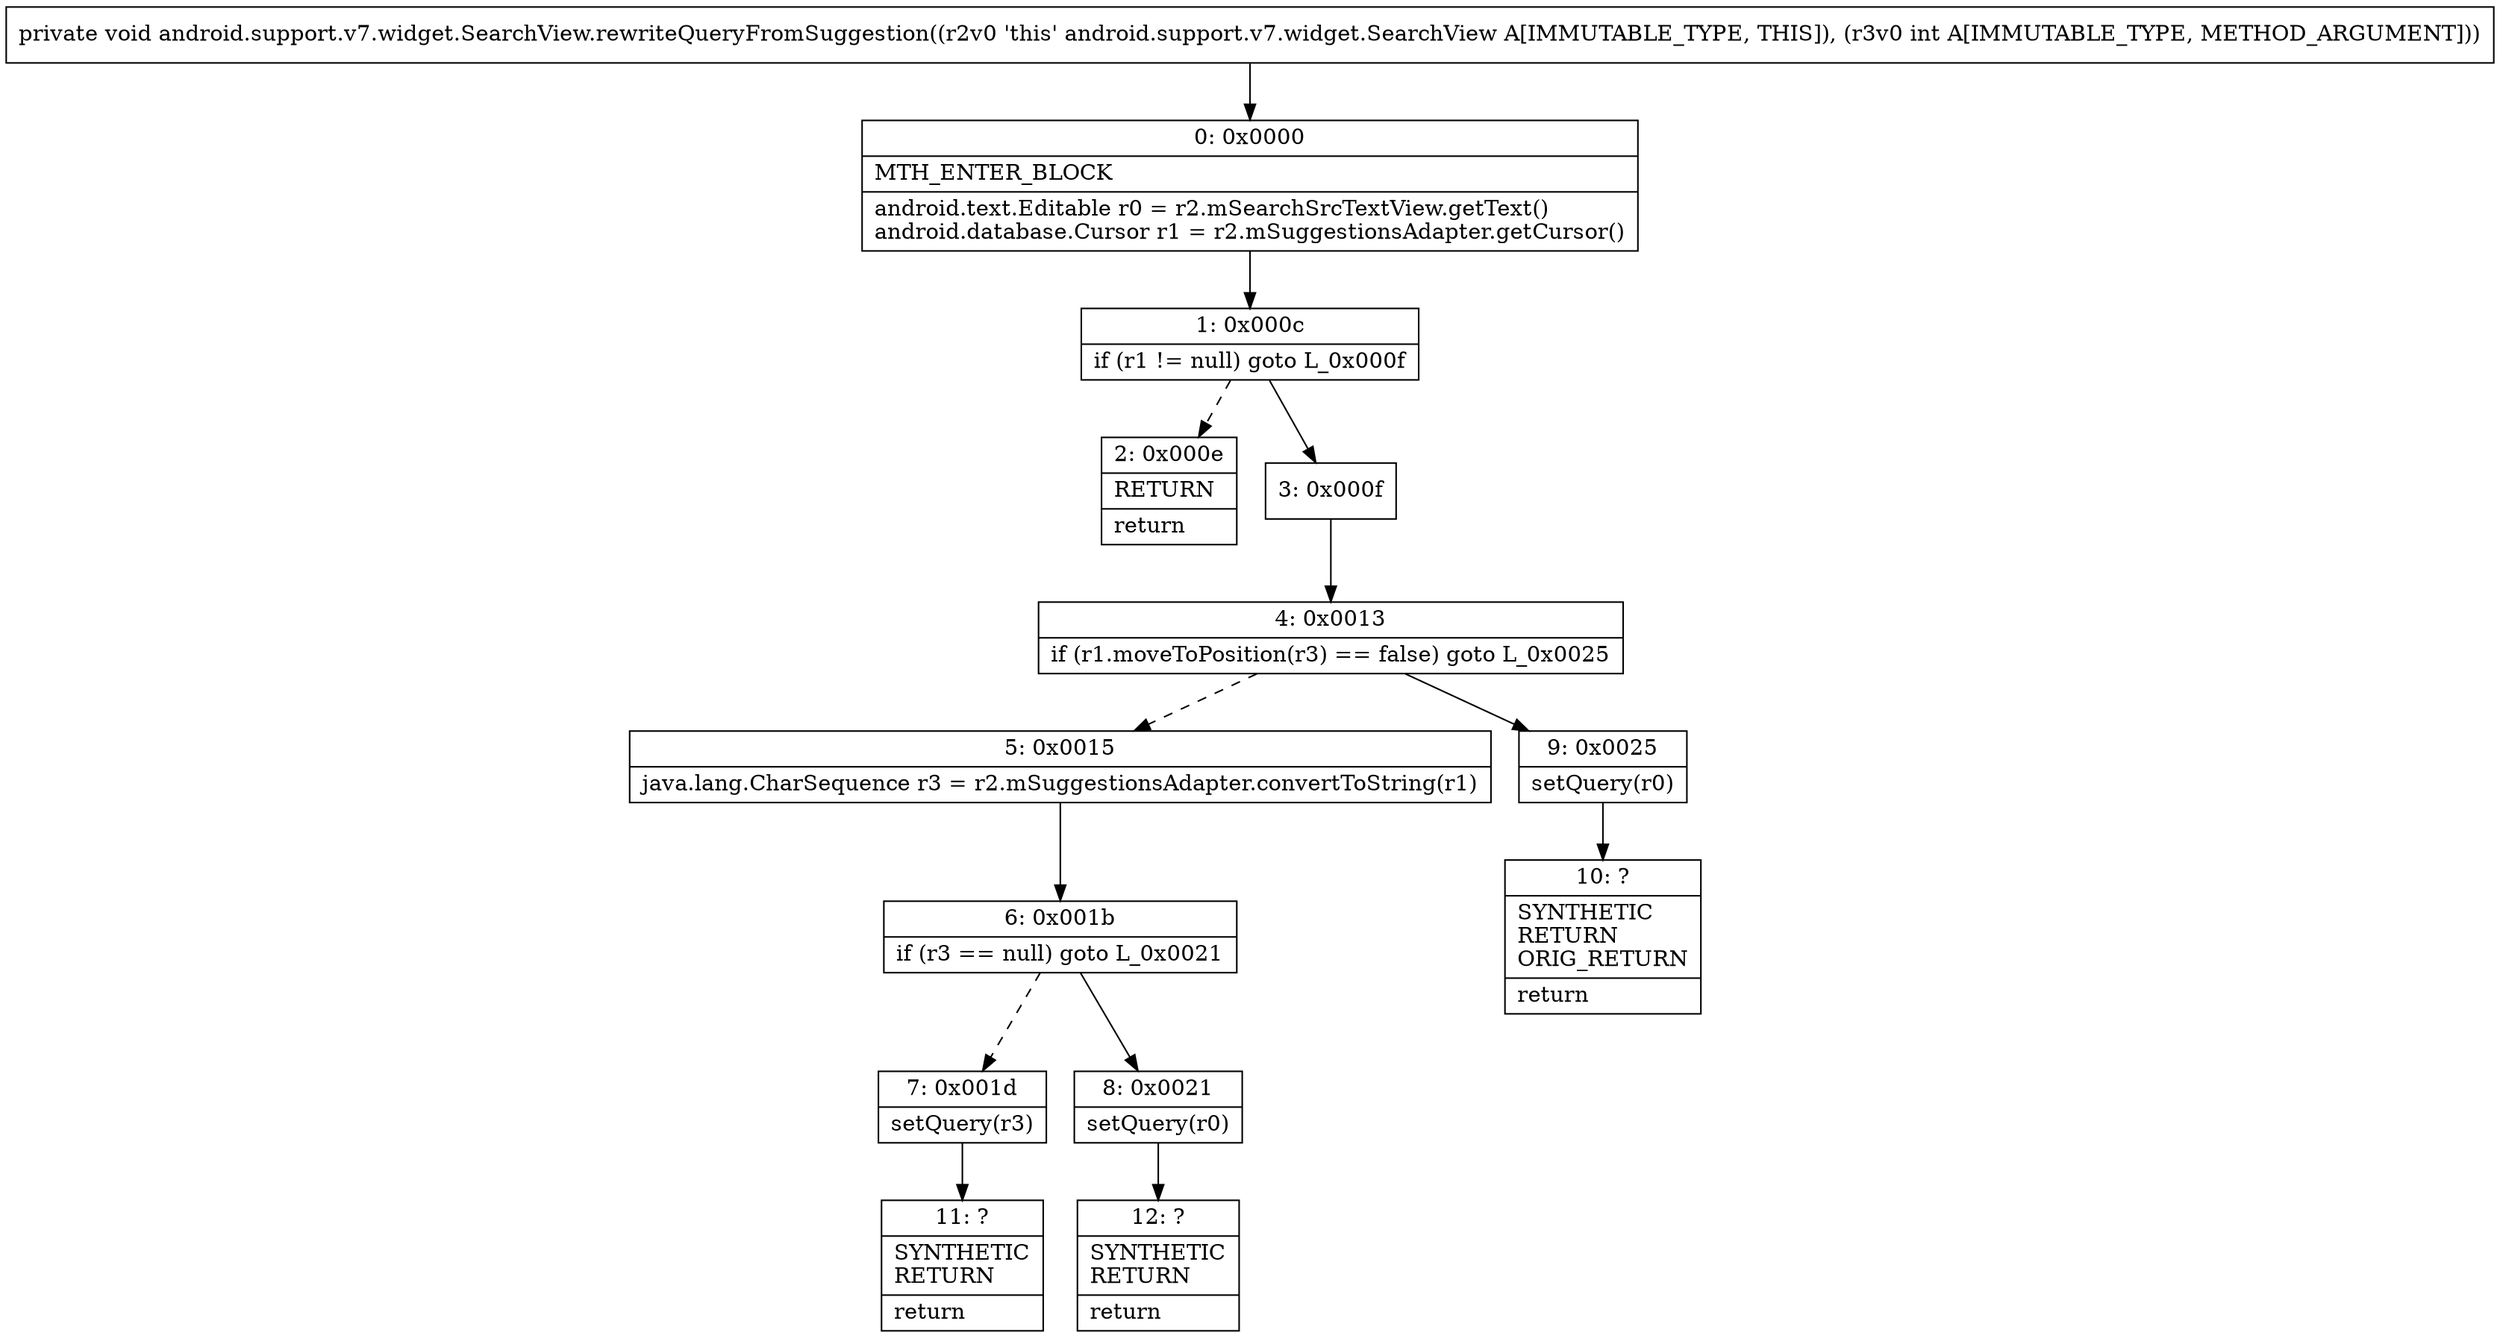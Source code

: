 digraph "CFG forandroid.support.v7.widget.SearchView.rewriteQueryFromSuggestion(I)V" {
Node_0 [shape=record,label="{0\:\ 0x0000|MTH_ENTER_BLOCK\l|android.text.Editable r0 = r2.mSearchSrcTextView.getText()\landroid.database.Cursor r1 = r2.mSuggestionsAdapter.getCursor()\l}"];
Node_1 [shape=record,label="{1\:\ 0x000c|if (r1 != null) goto L_0x000f\l}"];
Node_2 [shape=record,label="{2\:\ 0x000e|RETURN\l|return\l}"];
Node_3 [shape=record,label="{3\:\ 0x000f}"];
Node_4 [shape=record,label="{4\:\ 0x0013|if (r1.moveToPosition(r3) == false) goto L_0x0025\l}"];
Node_5 [shape=record,label="{5\:\ 0x0015|java.lang.CharSequence r3 = r2.mSuggestionsAdapter.convertToString(r1)\l}"];
Node_6 [shape=record,label="{6\:\ 0x001b|if (r3 == null) goto L_0x0021\l}"];
Node_7 [shape=record,label="{7\:\ 0x001d|setQuery(r3)\l}"];
Node_8 [shape=record,label="{8\:\ 0x0021|setQuery(r0)\l}"];
Node_9 [shape=record,label="{9\:\ 0x0025|setQuery(r0)\l}"];
Node_10 [shape=record,label="{10\:\ ?|SYNTHETIC\lRETURN\lORIG_RETURN\l|return\l}"];
Node_11 [shape=record,label="{11\:\ ?|SYNTHETIC\lRETURN\l|return\l}"];
Node_12 [shape=record,label="{12\:\ ?|SYNTHETIC\lRETURN\l|return\l}"];
MethodNode[shape=record,label="{private void android.support.v7.widget.SearchView.rewriteQueryFromSuggestion((r2v0 'this' android.support.v7.widget.SearchView A[IMMUTABLE_TYPE, THIS]), (r3v0 int A[IMMUTABLE_TYPE, METHOD_ARGUMENT])) }"];
MethodNode -> Node_0;
Node_0 -> Node_1;
Node_1 -> Node_2[style=dashed];
Node_1 -> Node_3;
Node_3 -> Node_4;
Node_4 -> Node_5[style=dashed];
Node_4 -> Node_9;
Node_5 -> Node_6;
Node_6 -> Node_7[style=dashed];
Node_6 -> Node_8;
Node_7 -> Node_11;
Node_8 -> Node_12;
Node_9 -> Node_10;
}


